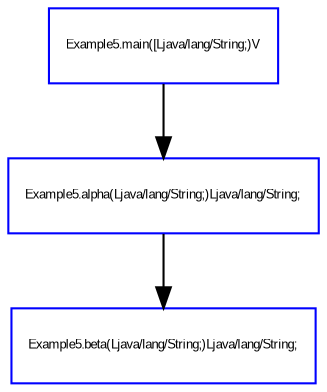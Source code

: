 digraph "DirectedGraph" {
graph [concentrate = true];center=true;fontsize=6;node [ color=blue,shape="box"fontsize=6,fontcolor=black,fontname=Arial];edge [ color=black,fontsize=6,fontcolor=black,fontname=Arial]; 
   "Example5.main([Ljava/lang/String;)V" [ label="Example5.main([Ljava/lang/String;)V"]
   "Example5.alpha(Ljava/lang/String;)Ljava/lang/String;" [ label="Example5.alpha(Ljava/lang/String;)Ljava/lang/String;"]
   "Example5.beta(Ljava/lang/String;)Ljava/lang/String;" [ label="Example5.beta(Ljava/lang/String;)Ljava/lang/String;"]
 "Example5.main([Ljava/lang/String;)V" -> "Example5.alpha(Ljava/lang/String;)Ljava/lang/String;" 
 "Example5.alpha(Ljava/lang/String;)Ljava/lang/String;" -> "Example5.beta(Ljava/lang/String;)Ljava/lang/String;" 

}
